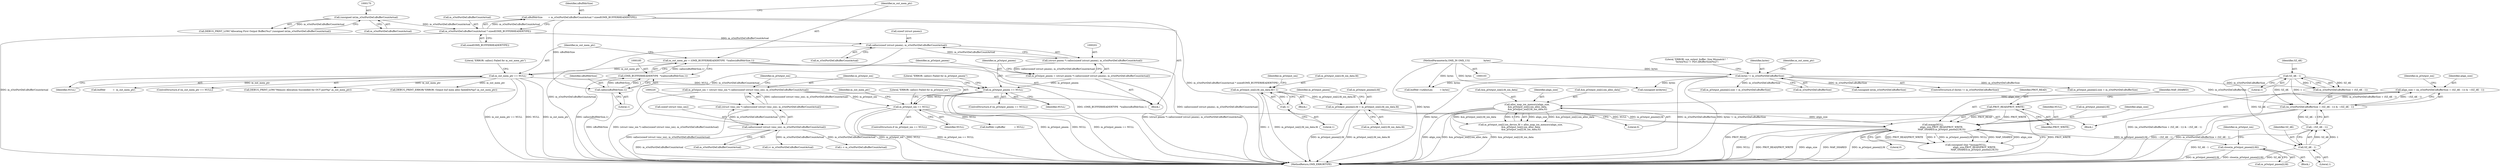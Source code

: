 digraph "0_Android_89913d7df36dbeb458ce165856bd6505a2ec647d_0@API" {
"1000517" [label="(Call,close(m_pOutput_pmem[i].fd))"];
"1000493" [label="(Call,mmap(NULL,\n                        align_size,PROT_READ|PROT_WRITE,\n                        MAP_SHARED,m_pOutput_pmem[i].fd,0))"];
"1000228" [label="(Call,m_pOutput_ion == NULL)"];
"1000217" [label="(Call,m_pOutput_ion = (struct venc_ion *) calloc(sizeof (struct venc_ion), m_sOutPortDef.nBufferCountActual))"];
"1000219" [label="(Call,(struct venc_ion *) calloc(sizeof (struct venc_ion), m_sOutPortDef.nBufferCountActual))"];
"1000221" [label="(Call,calloc(sizeof (struct venc_ion), m_sOutPortDef.nBufferCountActual))"];
"1000202" [label="(Call,calloc(sizeof (struct pmem), m_sOutPortDef.nBufferCountActual))"];
"1000176" [label="(Call,m_sOutPortDef.nBufferCountActual * sizeof(OMX_BUFFERHEADERTYPE))"];
"1000169" [label="(Call,(unsigned int)m_sOutPortDef.nBufferCountActual)"];
"1000209" [label="(Call,m_pOutput_pmem == NULL)"];
"1000198" [label="(Call,m_pOutput_pmem = (struct pmem *) calloc(sizeof (struct pmem), m_sOutPortDef.nBufferCountActual))"];
"1000200" [label="(Call,(struct pmem *) calloc(sizeof (struct pmem), m_sOutPortDef.nBufferCountActual))"];
"1000190" [label="(Call,m_out_mem_ptr == NULL)"];
"1000182" [label="(Call,m_out_mem_ptr = (OMX_BUFFERHEADERTYPE  *)calloc(nBufHdrSize,1))"];
"1000184" [label="(Call,(OMX_BUFFERHEADERTYPE  *)calloc(nBufHdrSize,1))"];
"1000186" [label="(Call,calloc(nBufHdrSize,1))"];
"1000174" [label="(Call,nBufHdrSize        = m_sOutPortDef.nBufferCountActual * sizeof(OMX_BUFFERHEADERTYPE))"];
"1000415" [label="(Call,alloc_map_ion_memory(align_size,\n &m_pOutput_ion[i].ion_alloc_data,\n &m_pOutput_ion[i].fd_ion_data,0))"];
"1000395" [label="(Call,align_size = (m_sOutPortDef.nBufferSize + (SZ_4K - 1)) & ~(SZ_4K - 1))"];
"1000397" [label="(Call,(m_sOutPortDef.nBufferSize + (SZ_4K - 1)) & ~(SZ_4K - 1))"];
"1000138" [label="(Call,bytes != m_sOutPortDef.nBufferSize)"];
"1000108" [label="(MethodParameterIn,OMX_IN OMX_U32                   bytes)"];
"1000402" [label="(Call,SZ_4K - 1)"];
"1000405" [label="(Call,~(SZ_4K - 1))"];
"1000406" [label="(Call,SZ_4K - 1)"];
"1000496" [label="(Call,PROT_READ|PROT_WRITE)"];
"1000443" [label="(Call,m_pOutput_pmem[i].fd = m_pOutput_ion[i].fd_ion_data.fd)"];
"1000313" [label="(Call,m_pOutput_ion[i].fd_ion_data.fd=-1)"];
"1000321" [label="(Call,-1)"];
"1000203" [label="(Call,sizeof (struct pmem))"];
"1000412" [label="(Identifier,m_pOutput_ion)"];
"1000517" [label="(Call,close(m_pOutput_pmem[i].fd))"];
"1000415" [label="(Call,alloc_map_ion_memory(align_size,\n &m_pOutput_ion[i].ion_alloc_data,\n &m_pOutput_ion[i].fd_ion_data,0))"];
"1000334" [label="(Call,DEBUG_PRINT_ERROR(\"ERROR: Output buf mem alloc failed[0x%p]\",m_out_mem_ptr))"];
"1000313" [label="(Call,m_pOutput_ion[i].fd_ion_data.fd=-1)"];
"1000145" [label="(Literal,\"ERROR: use_output_buffer: Size Mismatch!! \"\n \"bytes[%u] != Port.nBufferSize[%u]\")"];
"1000646" [label="(MethodReturn,OMX_ERRORTYPE)"];
"1000192" [label="(Identifier,NULL)"];
"1000417" [label="(Call,&m_pOutput_ion[i].ion_alloc_data)"];
"1000409" [label="(Call,m_pOutput_ion[i].ion_device_fd = alloc_map_ion_memory(align_size,\n &m_pOutput_ion[i].ion_alloc_data,\n &m_pOutput_ion[i].fd_ion_data,0))"];
"1000498" [label="(Identifier,PROT_WRITE)"];
"1000139" [label="(Identifier,bytes)"];
"1000495" [label="(Identifier,align_size)"];
"1000224" [label="(Call,m_sOutPortDef.nBufferCountActual)"];
"1000195" [label="(Literal,\"ERROR: calloc() Failed for m_out_mem_ptr\")"];
"1000429" [label="(Literal,0)"];
"1000397" [label="(Call,(m_sOutPortDef.nBufferSize + (SZ_4K - 1)) & ~(SZ_4K - 1))"];
"1000140" [label="(Call,m_sOutPortDef.nBufferSize)"];
"1000183" [label="(Identifier,m_out_mem_ptr)"];
"1000493" [label="(Call,mmap(NULL,\n                        align_size,PROT_READ|PROT_WRITE,\n                        MAP_SHARED,m_pOutput_pmem[i].fd,0))"];
"1000176" [label="(Call,m_sOutPortDef.nBufferCountActual * sizeof(OMX_BUFFERHEADERTYPE))"];
"1000344" [label="(Call,i< m_sOutPortDef.nBufferCountActual)"];
"1000167" [label="(Call,DEBUG_PRINT_LOW(\"Allocating First Output Buffer(%u)\",(unsigned int)m_sOutPortDef.nBufferCountActual))"];
"1000402" [label="(Call,SZ_4K - 1)"];
"1000396" [label="(Identifier,align_size)"];
"1000108" [label="(MethodParameterIn,OMX_IN OMX_U32                   bytes)"];
"1000404" [label="(Literal,1)"];
"1000180" [label="(Call,sizeof(OMX_BUFFERHEADERTYPE))"];
"1000149" [label="(Call,(unsigned int)m_sOutPortDef.nBufferSize)"];
"1000138" [label="(Call,bytes != m_sOutPortDef.nBufferSize)"];
"1000395" [label="(Call,align_size = (m_sOutPortDef.nBufferSize + (SZ_4K - 1)) & ~(SZ_4K - 1))"];
"1000237" [label="(Identifier,m_out_mem_ptr)"];
"1000499" [label="(Identifier,MAP_SHARED)"];
"1000221" [label="(Call,calloc(sizeof (struct venc_ion), m_sOutPortDef.nBufferCountActual))"];
"1000199" [label="(Identifier,m_pOutput_pmem)"];
"1000230" [label="(Identifier,NULL)"];
"1000177" [label="(Call,m_sOutPortDef.nBufferCountActual)"];
"1000217" [label="(Call,m_pOutput_ion = (struct venc_ion *) calloc(sizeof (struct venc_ion), m_sOutPortDef.nBufferCountActual))"];
"1000249" [label="(Call,i < m_sOutPortDef.nBufferCountActual)"];
"1000497" [label="(Identifier,PROT_READ)"];
"1000290" [label="(Call,bufHdr->pBuffer            = NULL)"];
"1000443" [label="(Call,m_pOutput_pmem[i].fd = m_pOutput_ion[i].fd_ion_data.fd)"];
"1000423" [label="(Call,&m_pOutput_ion[i].fd_ion_data)"];
"1000408" [label="(Literal,1)"];
"1000174" [label="(Call,nBufHdrSize        = m_sOutPortDef.nBufferCountActual * sizeof(OMX_BUFFERHEADERTYPE))"];
"1000218" [label="(Identifier,m_pOutput_ion)"];
"1000270" [label="(Call,bufHdr->nAllocLen          = bytes)"];
"1000191" [label="(Identifier,m_out_mem_ptr)"];
"1000239" [label="(Call,bufHdr          =  m_out_mem_ptr)"];
"1000210" [label="(Identifier,m_pOutput_pmem)"];
"1000219" [label="(Call,(struct venc_ion *) calloc(sizeof (struct venc_ion), m_sOutPortDef.nBufferCountActual))"];
"1000202" [label="(Call,calloc(sizeof (struct pmem), m_sOutPortDef.nBufferCountActual))"];
"1000137" [label="(ControlStructure,if (bytes != m_sOutPortDef.nBufferSize))"];
"1000505" [label="(Literal,0)"];
"1000459" [label="(Identifier,m_pOutput_pmem)"];
"1000175" [label="(Identifier,nBufHdrSize)"];
"1000229" [label="(Identifier,m_pOutput_ion)"];
"1000222" [label="(Call,sizeof (struct venc_ion))"];
"1000198" [label="(Call,m_pOutput_pmem = (struct pmem *) calloc(sizeof (struct pmem), m_sOutPortDef.nBufferCountActual))"];
"1000184" [label="(Call,(OMX_BUFFERHEADERTYPE  *)calloc(nBufHdrSize,1))"];
"1000398" [label="(Call,m_sOutPortDef.nBufferSize + (SZ_4K - 1))"];
"1000256" [label="(Block,)"];
"1000146" [label="(Call,(unsigned int)bytes)"];
"1000208" [label="(ControlStructure,if (m_pOutput_pmem == NULL))"];
"1000456" [label="(Call,m_pOutput_pmem[i].size = m_sOutPortDef.nBufferSize)"];
"1000182" [label="(Call,m_out_mem_ptr = (OMX_BUFFERHEADERTYPE  *)calloc(nBufHdrSize,1))"];
"1000211" [label="(Identifier,NULL)"];
"1000394" [label="(Block,)"];
"1000209" [label="(Call,m_pOutput_pmem == NULL)"];
"1000514" [label="(Block,)"];
"1000321" [label="(Call,-1)"];
"1000494" [label="(Identifier,NULL)"];
"1000169" [label="(Call,(unsigned int)m_sOutPortDef.nBufferCountActual)"];
"1000526" [label="(Identifier,m_pOutput_ion)"];
"1000496" [label="(Call,PROT_READ|PROT_WRITE)"];
"1000186" [label="(Call,calloc(nBufHdrSize,1))"];
"1000405" [label="(Call,~(SZ_4K - 1))"];
"1000327" [label="(Identifier,m_pOutput_ion)"];
"1000205" [label="(Call,m_sOutPortDef.nBufferCountActual)"];
"1000190" [label="(Call,m_out_mem_ptr == NULL)"];
"1000449" [label="(Call,m_pOutput_ion[i].fd_ion_data.fd)"];
"1000233" [label="(Literal,\"ERROR: calloc() Failed for m_pOutput_ion\")"];
"1000158" [label="(Identifier,m_out_mem_ptr)"];
"1000444" [label="(Call,m_pOutput_pmem[i].fd)"];
"1000314" [label="(Call,m_pOutput_ion[i].fd_ion_data.fd)"];
"1000159" [label="(Block,)"];
"1000416" [label="(Identifier,align_size)"];
"1000491" [label="(Call,(unsigned char *)mmap(NULL,\n                        align_size,PROT_READ|PROT_WRITE,\n                        MAP_SHARED,m_pOutput_pmem[i].fd,0))"];
"1000322" [label="(Literal,1)"];
"1000189" [label="(ControlStructure,if (m_out_mem_ptr == NULL))"];
"1000242" [label="(Call,DEBUG_PRINT_LOW(\"Memory Allocation Succeeded for OUT port%p\",m_out_mem_ptr))"];
"1000575" [label="(Call,m_pOutput_pmem[i].size = m_sOutPortDef.nBufferSize)"];
"1000406" [label="(Call,SZ_4K - 1)"];
"1000200" [label="(Call,(struct pmem *) calloc(sizeof (struct pmem), m_sOutPortDef.nBufferCountActual))"];
"1000227" [label="(ControlStructure,if (m_pOutput_ion == NULL))"];
"1000228" [label="(Call,m_pOutput_ion == NULL)"];
"1000407" [label="(Identifier,SZ_4K)"];
"1000500" [label="(Call,m_pOutput_pmem[i].fd)"];
"1000518" [label="(Call,m_pOutput_pmem[i].fd)"];
"1000188" [label="(Literal,1)"];
"1000214" [label="(Literal,\"ERROR: calloc() Failed for m_pOutput_pmem\")"];
"1000403" [label="(Identifier,SZ_4K)"];
"1000187" [label="(Identifier,nBufHdrSize)"];
"1000171" [label="(Call,m_sOutPortDef.nBufferCountActual)"];
"1000517" -> "1000514"  [label="AST: "];
"1000517" -> "1000518"  [label="CFG: "];
"1000518" -> "1000517"  [label="AST: "];
"1000526" -> "1000517"  [label="CFG: "];
"1000517" -> "1000646"  [label="DDG: m_pOutput_pmem[i].fd"];
"1000517" -> "1000646"  [label="DDG: close(m_pOutput_pmem[i].fd)"];
"1000493" -> "1000517"  [label="DDG: m_pOutput_pmem[i].fd"];
"1000493" -> "1000491"  [label="AST: "];
"1000493" -> "1000505"  [label="CFG: "];
"1000494" -> "1000493"  [label="AST: "];
"1000495" -> "1000493"  [label="AST: "];
"1000496" -> "1000493"  [label="AST: "];
"1000499" -> "1000493"  [label="AST: "];
"1000500" -> "1000493"  [label="AST: "];
"1000505" -> "1000493"  [label="AST: "];
"1000491" -> "1000493"  [label="CFG: "];
"1000493" -> "1000646"  [label="DDG: NULL"];
"1000493" -> "1000646"  [label="DDG: PROT_READ|PROT_WRITE"];
"1000493" -> "1000646"  [label="DDG: align_size"];
"1000493" -> "1000646"  [label="DDG: MAP_SHARED"];
"1000493" -> "1000646"  [label="DDG: m_pOutput_pmem[i].fd"];
"1000493" -> "1000491"  [label="DDG: PROT_READ|PROT_WRITE"];
"1000493" -> "1000491"  [label="DDG: 0"];
"1000493" -> "1000491"  [label="DDG: m_pOutput_pmem[i].fd"];
"1000493" -> "1000491"  [label="DDG: NULL"];
"1000493" -> "1000491"  [label="DDG: MAP_SHARED"];
"1000493" -> "1000491"  [label="DDG: align_size"];
"1000228" -> "1000493"  [label="DDG: NULL"];
"1000415" -> "1000493"  [label="DDG: align_size"];
"1000496" -> "1000493"  [label="DDG: PROT_READ"];
"1000496" -> "1000493"  [label="DDG: PROT_WRITE"];
"1000443" -> "1000493"  [label="DDG: m_pOutput_pmem[i].fd"];
"1000228" -> "1000227"  [label="AST: "];
"1000228" -> "1000230"  [label="CFG: "];
"1000229" -> "1000228"  [label="AST: "];
"1000230" -> "1000228"  [label="AST: "];
"1000233" -> "1000228"  [label="CFG: "];
"1000237" -> "1000228"  [label="CFG: "];
"1000228" -> "1000646"  [label="DDG: m_pOutput_ion == NULL"];
"1000228" -> "1000646"  [label="DDG: m_pOutput_ion"];
"1000228" -> "1000646"  [label="DDG: NULL"];
"1000217" -> "1000228"  [label="DDG: m_pOutput_ion"];
"1000209" -> "1000228"  [label="DDG: NULL"];
"1000228" -> "1000290"  [label="DDG: NULL"];
"1000217" -> "1000159"  [label="AST: "];
"1000217" -> "1000219"  [label="CFG: "];
"1000218" -> "1000217"  [label="AST: "];
"1000219" -> "1000217"  [label="AST: "];
"1000229" -> "1000217"  [label="CFG: "];
"1000217" -> "1000646"  [label="DDG: (struct venc_ion *) calloc(sizeof (struct venc_ion), m_sOutPortDef.nBufferCountActual)"];
"1000219" -> "1000217"  [label="DDG: calloc(sizeof (struct venc_ion), m_sOutPortDef.nBufferCountActual)"];
"1000219" -> "1000221"  [label="CFG: "];
"1000220" -> "1000219"  [label="AST: "];
"1000221" -> "1000219"  [label="AST: "];
"1000219" -> "1000646"  [label="DDG: calloc(sizeof (struct venc_ion), m_sOutPortDef.nBufferCountActual)"];
"1000221" -> "1000219"  [label="DDG: m_sOutPortDef.nBufferCountActual"];
"1000221" -> "1000224"  [label="CFG: "];
"1000222" -> "1000221"  [label="AST: "];
"1000224" -> "1000221"  [label="AST: "];
"1000221" -> "1000646"  [label="DDG: m_sOutPortDef.nBufferCountActual"];
"1000202" -> "1000221"  [label="DDG: m_sOutPortDef.nBufferCountActual"];
"1000221" -> "1000249"  [label="DDG: m_sOutPortDef.nBufferCountActual"];
"1000221" -> "1000344"  [label="DDG: m_sOutPortDef.nBufferCountActual"];
"1000202" -> "1000200"  [label="AST: "];
"1000202" -> "1000205"  [label="CFG: "];
"1000203" -> "1000202"  [label="AST: "];
"1000205" -> "1000202"  [label="AST: "];
"1000200" -> "1000202"  [label="CFG: "];
"1000202" -> "1000646"  [label="DDG: m_sOutPortDef.nBufferCountActual"];
"1000202" -> "1000200"  [label="DDG: m_sOutPortDef.nBufferCountActual"];
"1000176" -> "1000202"  [label="DDG: m_sOutPortDef.nBufferCountActual"];
"1000176" -> "1000174"  [label="AST: "];
"1000176" -> "1000180"  [label="CFG: "];
"1000177" -> "1000176"  [label="AST: "];
"1000180" -> "1000176"  [label="AST: "];
"1000174" -> "1000176"  [label="CFG: "];
"1000176" -> "1000646"  [label="DDG: m_sOutPortDef.nBufferCountActual"];
"1000176" -> "1000174"  [label="DDG: m_sOutPortDef.nBufferCountActual"];
"1000169" -> "1000176"  [label="DDG: m_sOutPortDef.nBufferCountActual"];
"1000169" -> "1000167"  [label="AST: "];
"1000169" -> "1000171"  [label="CFG: "];
"1000170" -> "1000169"  [label="AST: "];
"1000171" -> "1000169"  [label="AST: "];
"1000167" -> "1000169"  [label="CFG: "];
"1000169" -> "1000167"  [label="DDG: m_sOutPortDef.nBufferCountActual"];
"1000209" -> "1000208"  [label="AST: "];
"1000209" -> "1000211"  [label="CFG: "];
"1000210" -> "1000209"  [label="AST: "];
"1000211" -> "1000209"  [label="AST: "];
"1000214" -> "1000209"  [label="CFG: "];
"1000218" -> "1000209"  [label="CFG: "];
"1000209" -> "1000646"  [label="DDG: m_pOutput_pmem == NULL"];
"1000209" -> "1000646"  [label="DDG: m_pOutput_pmem"];
"1000209" -> "1000646"  [label="DDG: NULL"];
"1000198" -> "1000209"  [label="DDG: m_pOutput_pmem"];
"1000190" -> "1000209"  [label="DDG: NULL"];
"1000198" -> "1000159"  [label="AST: "];
"1000198" -> "1000200"  [label="CFG: "];
"1000199" -> "1000198"  [label="AST: "];
"1000200" -> "1000198"  [label="AST: "];
"1000210" -> "1000198"  [label="CFG: "];
"1000198" -> "1000646"  [label="DDG: (struct pmem *) calloc(sizeof (struct pmem), m_sOutPortDef.nBufferCountActual)"];
"1000200" -> "1000198"  [label="DDG: calloc(sizeof (struct pmem), m_sOutPortDef.nBufferCountActual)"];
"1000201" -> "1000200"  [label="AST: "];
"1000200" -> "1000646"  [label="DDG: calloc(sizeof (struct pmem), m_sOutPortDef.nBufferCountActual)"];
"1000190" -> "1000189"  [label="AST: "];
"1000190" -> "1000192"  [label="CFG: "];
"1000191" -> "1000190"  [label="AST: "];
"1000192" -> "1000190"  [label="AST: "];
"1000195" -> "1000190"  [label="CFG: "];
"1000199" -> "1000190"  [label="CFG: "];
"1000190" -> "1000646"  [label="DDG: m_out_mem_ptr == NULL"];
"1000190" -> "1000646"  [label="DDG: m_out_mem_ptr"];
"1000190" -> "1000646"  [label="DDG: NULL"];
"1000182" -> "1000190"  [label="DDG: m_out_mem_ptr"];
"1000190" -> "1000239"  [label="DDG: m_out_mem_ptr"];
"1000190" -> "1000242"  [label="DDG: m_out_mem_ptr"];
"1000190" -> "1000334"  [label="DDG: m_out_mem_ptr"];
"1000182" -> "1000159"  [label="AST: "];
"1000182" -> "1000184"  [label="CFG: "];
"1000183" -> "1000182"  [label="AST: "];
"1000184" -> "1000182"  [label="AST: "];
"1000191" -> "1000182"  [label="CFG: "];
"1000182" -> "1000646"  [label="DDG: (OMX_BUFFERHEADERTYPE  *)calloc(nBufHdrSize,1)"];
"1000184" -> "1000182"  [label="DDG: calloc(nBufHdrSize,1)"];
"1000184" -> "1000186"  [label="CFG: "];
"1000185" -> "1000184"  [label="AST: "];
"1000186" -> "1000184"  [label="AST: "];
"1000184" -> "1000646"  [label="DDG: calloc(nBufHdrSize,1)"];
"1000186" -> "1000184"  [label="DDG: nBufHdrSize"];
"1000186" -> "1000184"  [label="DDG: 1"];
"1000186" -> "1000188"  [label="CFG: "];
"1000187" -> "1000186"  [label="AST: "];
"1000188" -> "1000186"  [label="AST: "];
"1000186" -> "1000646"  [label="DDG: nBufHdrSize"];
"1000174" -> "1000186"  [label="DDG: nBufHdrSize"];
"1000174" -> "1000159"  [label="AST: "];
"1000175" -> "1000174"  [label="AST: "];
"1000183" -> "1000174"  [label="CFG: "];
"1000174" -> "1000646"  [label="DDG: m_sOutPortDef.nBufferCountActual * sizeof(OMX_BUFFERHEADERTYPE)"];
"1000415" -> "1000409"  [label="AST: "];
"1000415" -> "1000429"  [label="CFG: "];
"1000416" -> "1000415"  [label="AST: "];
"1000417" -> "1000415"  [label="AST: "];
"1000423" -> "1000415"  [label="AST: "];
"1000429" -> "1000415"  [label="AST: "];
"1000409" -> "1000415"  [label="CFG: "];
"1000415" -> "1000646"  [label="DDG: &m_pOutput_ion[i].fd_ion_data"];
"1000415" -> "1000646"  [label="DDG: align_size"];
"1000415" -> "1000646"  [label="DDG: &m_pOutput_ion[i].ion_alloc_data"];
"1000415" -> "1000409"  [label="DDG: align_size"];
"1000415" -> "1000409"  [label="DDG: &m_pOutput_ion[i].ion_alloc_data"];
"1000415" -> "1000409"  [label="DDG: &m_pOutput_ion[i].fd_ion_data"];
"1000415" -> "1000409"  [label="DDG: 0"];
"1000395" -> "1000415"  [label="DDG: align_size"];
"1000395" -> "1000394"  [label="AST: "];
"1000395" -> "1000397"  [label="CFG: "];
"1000396" -> "1000395"  [label="AST: "];
"1000397" -> "1000395"  [label="AST: "];
"1000412" -> "1000395"  [label="CFG: "];
"1000395" -> "1000646"  [label="DDG: (m_sOutPortDef.nBufferSize + (SZ_4K - 1)) & ~(SZ_4K - 1)"];
"1000397" -> "1000395"  [label="DDG: m_sOutPortDef.nBufferSize + (SZ_4K - 1)"];
"1000397" -> "1000395"  [label="DDG: ~(SZ_4K - 1)"];
"1000397" -> "1000405"  [label="CFG: "];
"1000398" -> "1000397"  [label="AST: "];
"1000405" -> "1000397"  [label="AST: "];
"1000397" -> "1000646"  [label="DDG: ~(SZ_4K - 1)"];
"1000397" -> "1000646"  [label="DDG: m_sOutPortDef.nBufferSize + (SZ_4K - 1)"];
"1000138" -> "1000397"  [label="DDG: m_sOutPortDef.nBufferSize"];
"1000402" -> "1000397"  [label="DDG: SZ_4K"];
"1000402" -> "1000397"  [label="DDG: 1"];
"1000405" -> "1000397"  [label="DDG: SZ_4K - 1"];
"1000138" -> "1000137"  [label="AST: "];
"1000138" -> "1000140"  [label="CFG: "];
"1000139" -> "1000138"  [label="AST: "];
"1000140" -> "1000138"  [label="AST: "];
"1000145" -> "1000138"  [label="CFG: "];
"1000158" -> "1000138"  [label="CFG: "];
"1000138" -> "1000646"  [label="DDG: bytes"];
"1000138" -> "1000646"  [label="DDG: m_sOutPortDef.nBufferSize"];
"1000138" -> "1000646"  [label="DDG: bytes != m_sOutPortDef.nBufferSize"];
"1000108" -> "1000138"  [label="DDG: bytes"];
"1000138" -> "1000146"  [label="DDG: bytes"];
"1000138" -> "1000149"  [label="DDG: m_sOutPortDef.nBufferSize"];
"1000138" -> "1000270"  [label="DDG: bytes"];
"1000138" -> "1000398"  [label="DDG: m_sOutPortDef.nBufferSize"];
"1000138" -> "1000456"  [label="DDG: m_sOutPortDef.nBufferSize"];
"1000138" -> "1000575"  [label="DDG: m_sOutPortDef.nBufferSize"];
"1000108" -> "1000103"  [label="AST: "];
"1000108" -> "1000646"  [label="DDG: bytes"];
"1000108" -> "1000146"  [label="DDG: bytes"];
"1000108" -> "1000270"  [label="DDG: bytes"];
"1000402" -> "1000398"  [label="AST: "];
"1000402" -> "1000404"  [label="CFG: "];
"1000403" -> "1000402"  [label="AST: "];
"1000404" -> "1000402"  [label="AST: "];
"1000398" -> "1000402"  [label="CFG: "];
"1000402" -> "1000398"  [label="DDG: SZ_4K"];
"1000402" -> "1000398"  [label="DDG: 1"];
"1000402" -> "1000406"  [label="DDG: SZ_4K"];
"1000405" -> "1000406"  [label="CFG: "];
"1000406" -> "1000405"  [label="AST: "];
"1000405" -> "1000646"  [label="DDG: SZ_4K - 1"];
"1000406" -> "1000405"  [label="DDG: SZ_4K"];
"1000406" -> "1000405"  [label="DDG: 1"];
"1000406" -> "1000408"  [label="CFG: "];
"1000407" -> "1000406"  [label="AST: "];
"1000408" -> "1000406"  [label="AST: "];
"1000406" -> "1000646"  [label="DDG: SZ_4K"];
"1000496" -> "1000498"  [label="CFG: "];
"1000497" -> "1000496"  [label="AST: "];
"1000498" -> "1000496"  [label="AST: "];
"1000499" -> "1000496"  [label="CFG: "];
"1000496" -> "1000646"  [label="DDG: PROT_WRITE"];
"1000496" -> "1000646"  [label="DDG: PROT_READ"];
"1000443" -> "1000394"  [label="AST: "];
"1000443" -> "1000449"  [label="CFG: "];
"1000444" -> "1000443"  [label="AST: "];
"1000449" -> "1000443"  [label="AST: "];
"1000459" -> "1000443"  [label="CFG: "];
"1000443" -> "1000646"  [label="DDG: m_pOutput_ion[i].fd_ion_data.fd"];
"1000443" -> "1000646"  [label="DDG: m_pOutput_pmem[i].fd"];
"1000313" -> "1000443"  [label="DDG: m_pOutput_ion[i].fd_ion_data.fd"];
"1000313" -> "1000256"  [label="AST: "];
"1000313" -> "1000321"  [label="CFG: "];
"1000314" -> "1000313"  [label="AST: "];
"1000321" -> "1000313"  [label="AST: "];
"1000327" -> "1000313"  [label="CFG: "];
"1000313" -> "1000646"  [label="DDG: -1"];
"1000313" -> "1000646"  [label="DDG: m_pOutput_ion[i].fd_ion_data.fd"];
"1000321" -> "1000313"  [label="DDG: 1"];
"1000321" -> "1000322"  [label="CFG: "];
"1000322" -> "1000321"  [label="AST: "];
}
